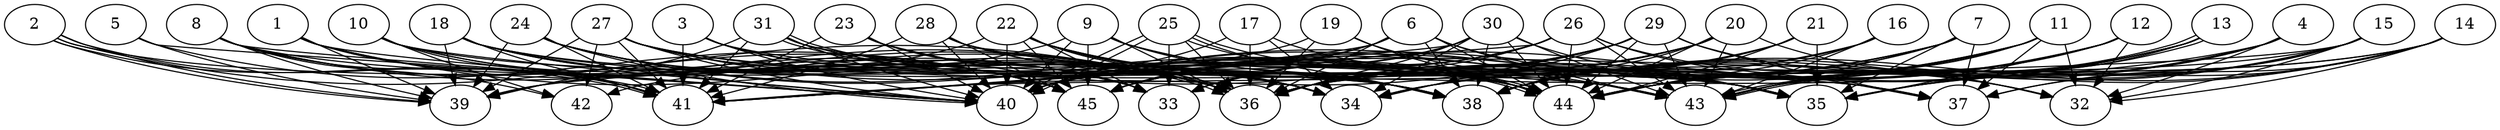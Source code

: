 // DAG automatically generated by daggen at Thu Oct  3 14:07:24 2019
// ./daggen --dot -n 45 --ccr 0.5 --fat 0.9 --regular 0.9 --density 0.9 --mindata 5242880 --maxdata 52428800 
digraph G {
  1 [size="44871680", alpha="0.00", expect_size="22435840"] 
  1 -> 34 [size ="22435840"]
  1 -> 36 [size ="22435840"]
  1 -> 39 [size ="22435840"]
  1 -> 40 [size ="22435840"]
  1 -> 41 [size ="22435840"]
  2 [size="14356480", alpha="0.09", expect_size="7178240"] 
  2 -> 36 [size ="7178240"]
  2 -> 39 [size ="7178240"]
  2 -> 39 [size ="7178240"]
  2 -> 41 [size ="7178240"]
  2 -> 41 [size ="7178240"]
  2 -> 44 [size ="7178240"]
  3 [size="100993024", alpha="0.06", expect_size="50496512"] 
  3 -> 36 [size ="50496512"]
  3 -> 40 [size ="50496512"]
  3 -> 41 [size ="50496512"]
  3 -> 43 [size ="50496512"]
  3 -> 45 [size ="50496512"]
  4 [size="69066752", alpha="0.09", expect_size="34533376"] 
  4 -> 32 [size ="34533376"]
  4 -> 35 [size ="34533376"]
  4 -> 38 [size ="34533376"]
  4 -> 39 [size ="34533376"]
  4 -> 44 [size ="34533376"]
  5 [size="26744832", alpha="0.19", expect_size="13372416"] 
  5 -> 39 [size ="13372416"]
  5 -> 40 [size ="13372416"]
  5 -> 45 [size ="13372416"]
  6 [size="56424448", alpha="0.11", expect_size="28212224"] 
  6 -> 35 [size ="28212224"]
  6 -> 36 [size ="28212224"]
  6 -> 38 [size ="28212224"]
  6 -> 40 [size ="28212224"]
  6 -> 41 [size ="28212224"]
  6 -> 43 [size ="28212224"]
  6 -> 44 [size ="28212224"]
  6 -> 45 [size ="28212224"]
  7 [size="51255296", alpha="0.09", expect_size="25627648"] 
  7 -> 35 [size ="25627648"]
  7 -> 36 [size ="25627648"]
  7 -> 37 [size ="25627648"]
  7 -> 40 [size ="25627648"]
  7 -> 43 [size ="25627648"]
  7 -> 44 [size ="25627648"]
  7 -> 45 [size ="25627648"]
  8 [size="82526208", alpha="0.01", expect_size="41263104"] 
  8 -> 36 [size ="41263104"]
  8 -> 38 [size ="41263104"]
  8 -> 39 [size ="41263104"]
  8 -> 40 [size ="41263104"]
  8 -> 41 [size ="41263104"]
  8 -> 42 [size ="41263104"]
  8 -> 45 [size ="41263104"]
  9 [size="48420864", alpha="0.19", expect_size="24210432"] 
  9 -> 35 [size ="24210432"]
  9 -> 36 [size ="24210432"]
  9 -> 38 [size ="24210432"]
  9 -> 39 [size ="24210432"]
  9 -> 40 [size ="24210432"]
  9 -> 44 [size ="24210432"]
  9 -> 45 [size ="24210432"]
  10 [size="46020608", alpha="0.16", expect_size="23010304"] 
  10 -> 36 [size ="23010304"]
  10 -> 40 [size ="23010304"]
  10 -> 41 [size ="23010304"]
  10 -> 42 [size ="23010304"]
  10 -> 44 [size ="23010304"]
  10 -> 45 [size ="23010304"]
  11 [size="25143296", alpha="0.13", expect_size="12571648"] 
  11 -> 32 [size ="12571648"]
  11 -> 36 [size ="12571648"]
  11 -> 37 [size ="12571648"]
  11 -> 40 [size ="12571648"]
  11 -> 43 [size ="12571648"]
  11 -> 44 [size ="12571648"]
  11 -> 45 [size ="12571648"]
  12 [size="25280512", alpha="0.14", expect_size="12640256"] 
  12 -> 32 [size ="12640256"]
  12 -> 33 [size ="12640256"]
  12 -> 34 [size ="12640256"]
  12 -> 35 [size ="12640256"]
  12 -> 36 [size ="12640256"]
  12 -> 43 [size ="12640256"]
  12 -> 44 [size ="12640256"]
  13 [size="69472256", alpha="0.13", expect_size="34736128"] 
  13 -> 34 [size ="34736128"]
  13 -> 35 [size ="34736128"]
  13 -> 36 [size ="34736128"]
  13 -> 38 [size ="34736128"]
  13 -> 43 [size ="34736128"]
  13 -> 43 [size ="34736128"]
  13 -> 44 [size ="34736128"]
  14 [size="96432128", alpha="0.08", expect_size="48216064"] 
  14 -> 32 [size ="48216064"]
  14 -> 35 [size ="48216064"]
  14 -> 36 [size ="48216064"]
  14 -> 37 [size ="48216064"]
  14 -> 38 [size ="48216064"]
  14 -> 40 [size ="48216064"]
  14 -> 44 [size ="48216064"]
  15 [size="44904448", alpha="0.08", expect_size="22452224"] 
  15 -> 32 [size ="22452224"]
  15 -> 35 [size ="22452224"]
  15 -> 36 [size ="22452224"]
  15 -> 37 [size ="22452224"]
  15 -> 38 [size ="22452224"]
  15 -> 41 [size ="22452224"]
  15 -> 43 [size ="22452224"]
  15 -> 44 [size ="22452224"]
  16 [size="41539584", alpha="0.01", expect_size="20769792"] 
  16 -> 38 [size ="20769792"]
  16 -> 43 [size ="20769792"]
  16 -> 44 [size ="20769792"]
  16 -> 45 [size ="20769792"]
  17 [size="95293440", alpha="0.19", expect_size="47646720"] 
  17 -> 34 [size ="47646720"]
  17 -> 36 [size ="47646720"]
  17 -> 40 [size ="47646720"]
  17 -> 44 [size ="47646720"]
  18 [size="44335104", alpha="0.06", expect_size="22167552"] 
  18 -> 33 [size ="22167552"]
  18 -> 35 [size ="22167552"]
  18 -> 38 [size ="22167552"]
  18 -> 39 [size ="22167552"]
  18 -> 40 [size ="22167552"]
  18 -> 41 [size ="22167552"]
  18 -> 45 [size ="22167552"]
  19 [size="47366144", alpha="0.05", expect_size="23683072"] 
  19 -> 36 [size ="23683072"]
  19 -> 42 [size ="23683072"]
  19 -> 43 [size ="23683072"]
  19 -> 44 [size ="23683072"]
  20 [size="44036096", alpha="0.04", expect_size="22018048"] 
  20 -> 32 [size ="22018048"]
  20 -> 36 [size ="22018048"]
  20 -> 38 [size ="22018048"]
  20 -> 40 [size ="22018048"]
  20 -> 43 [size ="22018048"]
  20 -> 44 [size ="22018048"]
  20 -> 45 [size ="22018048"]
  21 [size="24023040", alpha="0.11", expect_size="12011520"] 
  21 -> 34 [size ="12011520"]
  21 -> 35 [size ="12011520"]
  21 -> 36 [size ="12011520"]
  21 -> 38 [size ="12011520"]
  21 -> 44 [size ="12011520"]
  22 [size="84807680", alpha="0.18", expect_size="42403840"] 
  22 -> 33 [size ="42403840"]
  22 -> 34 [size ="42403840"]
  22 -> 36 [size ="42403840"]
  22 -> 38 [size ="42403840"]
  22 -> 39 [size ="42403840"]
  22 -> 40 [size ="42403840"]
  22 -> 43 [size ="42403840"]
  22 -> 44 [size ="42403840"]
  22 -> 45 [size ="42403840"]
  23 [size="55728128", alpha="0.04", expect_size="27864064"] 
  23 -> 33 [size ="27864064"]
  23 -> 35 [size ="27864064"]
  23 -> 36 [size ="27864064"]
  23 -> 40 [size ="27864064"]
  23 -> 41 [size ="27864064"]
  24 [size="23906304", alpha="0.03", expect_size="11953152"] 
  24 -> 33 [size ="11953152"]
  24 -> 36 [size ="11953152"]
  24 -> 38 [size ="11953152"]
  24 -> 39 [size ="11953152"]
  24 -> 40 [size ="11953152"]
  24 -> 41 [size ="11953152"]
  24 -> 44 [size ="11953152"]
  25 [size="59701248", alpha="0.05", expect_size="29850624"] 
  25 -> 33 [size ="29850624"]
  25 -> 36 [size ="29850624"]
  25 -> 38 [size ="29850624"]
  25 -> 40 [size ="29850624"]
  25 -> 40 [size ="29850624"]
  25 -> 44 [size ="29850624"]
  25 -> 44 [size ="29850624"]
  26 [size="96155648", alpha="0.17", expect_size="48077824"] 
  26 -> 32 [size ="48077824"]
  26 -> 33 [size ="48077824"]
  26 -> 36 [size ="48077824"]
  26 -> 37 [size ="48077824"]
  26 -> 40 [size ="48077824"]
  26 -> 41 [size ="48077824"]
  26 -> 43 [size ="48077824"]
  26 -> 44 [size ="48077824"]
  26 -> 45 [size ="48077824"]
  27 [size="102434816", alpha="0.18", expect_size="51217408"] 
  27 -> 36 [size ="51217408"]
  27 -> 37 [size ="51217408"]
  27 -> 39 [size ="51217408"]
  27 -> 40 [size ="51217408"]
  27 -> 41 [size ="51217408"]
  27 -> 42 [size ="51217408"]
  27 -> 43 [size ="51217408"]
  27 -> 44 [size ="51217408"]
  27 -> 45 [size ="51217408"]
  28 [size="98041856", alpha="0.14", expect_size="49020928"] 
  28 -> 34 [size ="49020928"]
  28 -> 37 [size ="49020928"]
  28 -> 38 [size ="49020928"]
  28 -> 40 [size ="49020928"]
  28 -> 41 [size ="49020928"]
  28 -> 45 [size ="49020928"]
  29 [size="31950848", alpha="0.18", expect_size="15975424"] 
  29 -> 32 [size ="15975424"]
  29 -> 34 [size ="15975424"]
  29 -> 36 [size ="15975424"]
  29 -> 37 [size ="15975424"]
  29 -> 40 [size ="15975424"]
  29 -> 41 [size ="15975424"]
  29 -> 43 [size ="15975424"]
  29 -> 44 [size ="15975424"]
  29 -> 45 [size ="15975424"]
  30 [size="55621632", alpha="0.10", expect_size="27810816"] 
  30 -> 33 [size ="27810816"]
  30 -> 34 [size ="27810816"]
  30 -> 35 [size ="27810816"]
  30 -> 36 [size ="27810816"]
  30 -> 38 [size ="27810816"]
  30 -> 41 [size ="27810816"]
  30 -> 43 [size ="27810816"]
  30 -> 44 [size ="27810816"]
  30 -> 45 [size ="27810816"]
  31 [size="75268096", alpha="0.04", expect_size="37634048"] 
  31 -> 34 [size ="37634048"]
  31 -> 35 [size ="37634048"]
  31 -> 36 [size ="37634048"]
  31 -> 36 [size ="37634048"]
  31 -> 39 [size ="37634048"]
  31 -> 40 [size ="37634048"]
  31 -> 41 [size ="37634048"]
  32 [size="30908416", alpha="0.02", expect_size="15454208"] 
  33 [size="20781056", alpha="0.12", expect_size="10390528"] 
  34 [size="41027584", alpha="0.01", expect_size="20513792"] 
  35 [size="55853056", alpha="0.16", expect_size="27926528"] 
  36 [size="81520640", alpha="0.19", expect_size="40760320"] 
  37 [size="69595136", alpha="0.19", expect_size="34797568"] 
  38 [size="60848128", alpha="0.07", expect_size="30424064"] 
  39 [size="32950272", alpha="0.02", expect_size="16475136"] 
  40 [size="23836672", alpha="0.04", expect_size="11918336"] 
  41 [size="69042176", alpha="0.10", expect_size="34521088"] 
  42 [size="88852480", alpha="0.11", expect_size="44426240"] 
  43 [size="98068480", alpha="0.01", expect_size="49034240"] 
  44 [size="61300736", alpha="0.15", expect_size="30650368"] 
  45 [size="64499712", alpha="0.19", expect_size="32249856"] 
}
